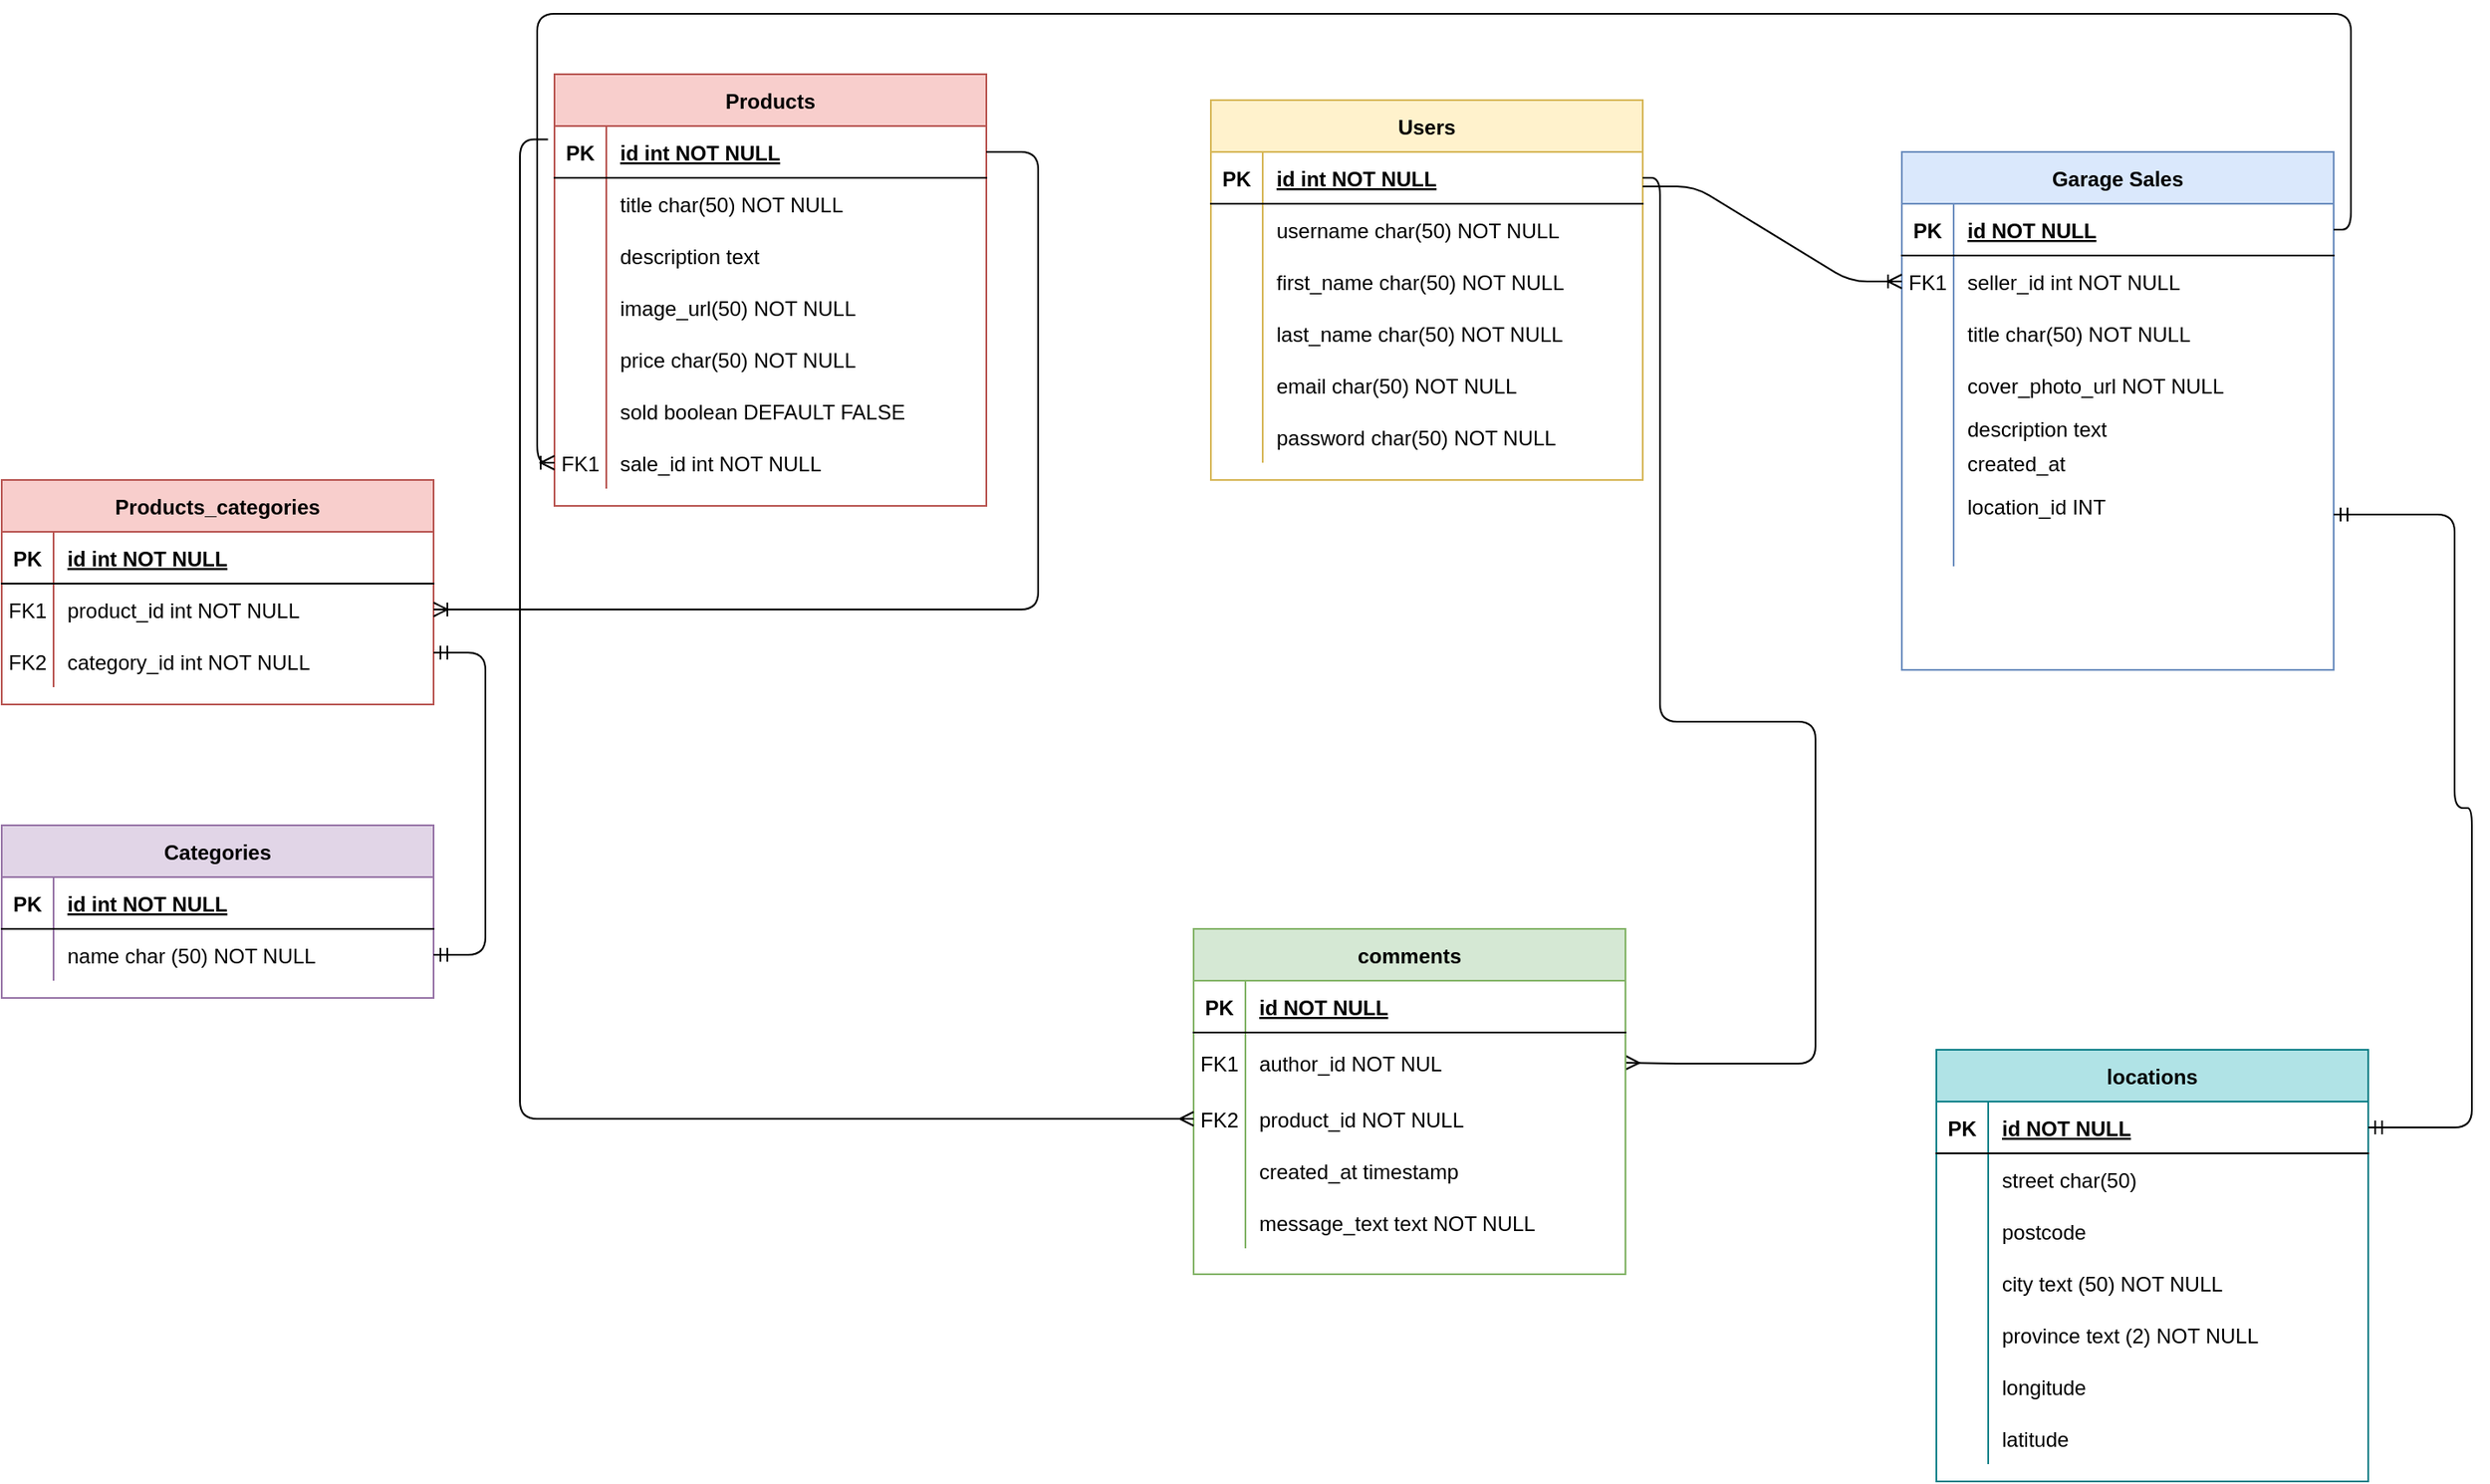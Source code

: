 <mxfile version="13.8.6" type="device"><diagram id="R2lEEEUBdFMjLlhIrx00" name="Page-1"><mxGraphModel dx="1775" dy="879" grid="1" gridSize="10" guides="1" tooltips="1" connect="1" arrows="1" fold="1" page="1" pageScale="1" pageWidth="850" pageHeight="1100" math="0" shadow="0" extFonts="Permanent Marker^https://fonts.googleapis.com/css?family=Permanent+Marker"><root><mxCell id="0"/><mxCell id="1" parent="0"/><mxCell id="AiElY2YSbfVj5_eLVUId-1" value="Garage Sales" style="shape=table;startSize=30;container=1;collapsible=1;childLayout=tableLayout;fixedRows=1;rowLines=0;fontStyle=1;align=center;resizeLast=1;fillColor=#dae8fc;strokeColor=#6c8ebf;" parent="1" vertex="1"><mxGeometry x="450" y="120" width="250" height="300" as="geometry"/></mxCell><mxCell id="AiElY2YSbfVj5_eLVUId-2" value="" style="shape=partialRectangle;collapsible=0;dropTarget=0;pointerEvents=0;fillColor=none;points=[[0,0.5],[1,0.5]];portConstraint=eastwest;top=0;left=0;right=0;bottom=1;" parent="AiElY2YSbfVj5_eLVUId-1" vertex="1"><mxGeometry y="30" width="250" height="30" as="geometry"/></mxCell><mxCell id="AiElY2YSbfVj5_eLVUId-3" value="PK" style="shape=partialRectangle;overflow=hidden;connectable=0;fillColor=none;top=0;left=0;bottom=0;right=0;fontStyle=1;" parent="AiElY2YSbfVj5_eLVUId-2" vertex="1"><mxGeometry width="30" height="30" as="geometry"/></mxCell><mxCell id="AiElY2YSbfVj5_eLVUId-4" value="id NOT NULL " style="shape=partialRectangle;overflow=hidden;connectable=0;fillColor=none;top=0;left=0;bottom=0;right=0;align=left;spacingLeft=6;fontStyle=5;" parent="AiElY2YSbfVj5_eLVUId-2" vertex="1"><mxGeometry x="30" width="220" height="30" as="geometry"/></mxCell><mxCell id="AiElY2YSbfVj5_eLVUId-5" value="" style="shape=partialRectangle;collapsible=0;dropTarget=0;pointerEvents=0;fillColor=none;points=[[0,0.5],[1,0.5]];portConstraint=eastwest;top=0;left=0;right=0;bottom=0;" parent="AiElY2YSbfVj5_eLVUId-1" vertex="1"><mxGeometry y="60" width="250" height="30" as="geometry"/></mxCell><mxCell id="AiElY2YSbfVj5_eLVUId-6" value="FK1" style="shape=partialRectangle;overflow=hidden;connectable=0;fillColor=none;top=0;left=0;bottom=0;right=0;" parent="AiElY2YSbfVj5_eLVUId-5" vertex="1"><mxGeometry width="30" height="30" as="geometry"/></mxCell><mxCell id="AiElY2YSbfVj5_eLVUId-7" value="seller_id int NOT NULL" style="shape=partialRectangle;overflow=hidden;connectable=0;fillColor=none;top=0;left=0;bottom=0;right=0;align=left;spacingLeft=6;" parent="AiElY2YSbfVj5_eLVUId-5" vertex="1"><mxGeometry x="30" width="220" height="30" as="geometry"/></mxCell><mxCell id="AiElY2YSbfVj5_eLVUId-8" value="" style="shape=partialRectangle;collapsible=0;dropTarget=0;pointerEvents=0;fillColor=none;points=[[0,0.5],[1,0.5]];portConstraint=eastwest;top=0;left=0;right=0;bottom=0;" parent="AiElY2YSbfVj5_eLVUId-1" vertex="1"><mxGeometry y="90" width="250" height="30" as="geometry"/></mxCell><mxCell id="AiElY2YSbfVj5_eLVUId-9" value="" style="shape=partialRectangle;overflow=hidden;connectable=0;fillColor=none;top=0;left=0;bottom=0;right=0;" parent="AiElY2YSbfVj5_eLVUId-8" vertex="1"><mxGeometry width="30" height="30" as="geometry"/></mxCell><mxCell id="AiElY2YSbfVj5_eLVUId-10" value="title char(50) NOT NULL" style="shape=partialRectangle;overflow=hidden;connectable=0;fillColor=none;top=0;left=0;bottom=0;right=0;align=left;spacingLeft=6;" parent="AiElY2YSbfVj5_eLVUId-8" vertex="1"><mxGeometry x="30" width="220" height="30" as="geometry"/></mxCell><mxCell id="AiElY2YSbfVj5_eLVUId-11" value="" style="shape=partialRectangle;collapsible=0;dropTarget=0;pointerEvents=0;fillColor=none;points=[[0,0.5],[1,0.5]];portConstraint=eastwest;top=0;left=0;right=0;bottom=0;" parent="AiElY2YSbfVj5_eLVUId-1" vertex="1"><mxGeometry y="120" width="250" height="30" as="geometry"/></mxCell><mxCell id="AiElY2YSbfVj5_eLVUId-12" value="" style="shape=partialRectangle;overflow=hidden;connectable=0;fillColor=none;top=0;left=0;bottom=0;right=0;" parent="AiElY2YSbfVj5_eLVUId-11" vertex="1"><mxGeometry width="30" height="30" as="geometry"/></mxCell><mxCell id="AiElY2YSbfVj5_eLVUId-13" value="cover_photo_url NOT NULL" style="shape=partialRectangle;overflow=hidden;connectable=0;fillColor=none;top=0;left=0;bottom=0;right=0;align=left;spacingLeft=6;" parent="AiElY2YSbfVj5_eLVUId-11" vertex="1"><mxGeometry x="30" width="220" height="30" as="geometry"/></mxCell><mxCell id="AiElY2YSbfVj5_eLVUId-14" value="" style="shape=partialRectangle;collapsible=0;dropTarget=0;pointerEvents=0;fillColor=none;points=[[0,0.5],[1,0.5]];portConstraint=eastwest;top=0;left=0;right=0;bottom=0;" parent="AiElY2YSbfVj5_eLVUId-1" vertex="1"><mxGeometry y="150" width="250" height="20" as="geometry"/></mxCell><mxCell id="AiElY2YSbfVj5_eLVUId-15" value="" style="shape=partialRectangle;overflow=hidden;connectable=0;fillColor=none;top=0;left=0;bottom=0;right=0;" parent="AiElY2YSbfVj5_eLVUId-14" vertex="1"><mxGeometry width="30" height="20" as="geometry"/></mxCell><mxCell id="AiElY2YSbfVj5_eLVUId-16" value="description text " style="shape=partialRectangle;overflow=hidden;connectable=0;fillColor=none;top=0;left=0;bottom=0;right=0;align=left;spacingLeft=6;" parent="AiElY2YSbfVj5_eLVUId-14" vertex="1"><mxGeometry x="30" width="220" height="20" as="geometry"/></mxCell><mxCell id="AiElY2YSbfVj5_eLVUId-17" value="" style="shape=partialRectangle;collapsible=0;dropTarget=0;pointerEvents=0;fillColor=none;points=[[0,0.5],[1,0.5]];portConstraint=eastwest;top=0;left=0;right=0;bottom=0;" parent="AiElY2YSbfVj5_eLVUId-1" vertex="1"><mxGeometry y="170" width="250" height="20" as="geometry"/></mxCell><mxCell id="AiElY2YSbfVj5_eLVUId-18" value="" style="shape=partialRectangle;overflow=hidden;connectable=0;fillColor=none;top=0;left=0;bottom=0;right=0;" parent="AiElY2YSbfVj5_eLVUId-17" vertex="1"><mxGeometry width="30" height="20" as="geometry"/></mxCell><mxCell id="AiElY2YSbfVj5_eLVUId-19" value="created_at " style="shape=partialRectangle;overflow=hidden;connectable=0;fillColor=none;top=0;left=0;bottom=0;right=0;align=left;spacingLeft=6;" parent="AiElY2YSbfVj5_eLVUId-17" vertex="1"><mxGeometry x="30" width="220" height="20" as="geometry"/></mxCell><mxCell id="AiElY2YSbfVj5_eLVUId-20" value="" style="shape=partialRectangle;collapsible=0;dropTarget=0;pointerEvents=0;fillColor=none;points=[[0,0.5],[1,0.5]];portConstraint=eastwest;top=0;left=0;right=0;bottom=0;" parent="AiElY2YSbfVj5_eLVUId-1" vertex="1"><mxGeometry y="190" width="250" height="30" as="geometry"/></mxCell><mxCell id="AiElY2YSbfVj5_eLVUId-21" value="" style="shape=partialRectangle;overflow=hidden;connectable=0;fillColor=none;top=0;left=0;bottom=0;right=0;" parent="AiElY2YSbfVj5_eLVUId-20" vertex="1"><mxGeometry width="30" height="30" as="geometry"/></mxCell><mxCell id="AiElY2YSbfVj5_eLVUId-22" value="location_id INT" style="shape=partialRectangle;overflow=hidden;connectable=0;fillColor=none;top=0;left=0;bottom=0;right=0;align=left;spacingLeft=6;" parent="AiElY2YSbfVj5_eLVUId-20" vertex="1"><mxGeometry x="30" width="220" height="30" as="geometry"/></mxCell><mxCell id="AiElY2YSbfVj5_eLVUId-23" value="" style="shape=partialRectangle;collapsible=0;dropTarget=0;pointerEvents=0;fillColor=none;points=[[0,0.5],[1,0.5]];portConstraint=eastwest;top=0;left=0;right=0;bottom=0;" parent="AiElY2YSbfVj5_eLVUId-1" vertex="1"><mxGeometry y="220" width="250" height="20" as="geometry"/></mxCell><mxCell id="AiElY2YSbfVj5_eLVUId-24" value="" style="shape=partialRectangle;overflow=hidden;connectable=0;fillColor=none;top=0;left=0;bottom=0;right=0;" parent="AiElY2YSbfVj5_eLVUId-23" vertex="1"><mxGeometry width="30" height="20" as="geometry"/></mxCell><mxCell id="AiElY2YSbfVj5_eLVUId-25" value="" style="shape=partialRectangle;overflow=hidden;connectable=0;fillColor=none;top=0;left=0;bottom=0;right=0;align=left;spacingLeft=6;" parent="AiElY2YSbfVj5_eLVUId-23" vertex="1"><mxGeometry x="30" width="220" height="20" as="geometry"/></mxCell><mxCell id="AiElY2YSbfVj5_eLVUId-36" value="locations" style="shape=table;startSize=30;container=1;collapsible=1;childLayout=tableLayout;fixedRows=1;rowLines=0;fontStyle=1;align=center;resizeLast=1;fillColor=#b0e3e6;strokeColor=#0e8088;" parent="1" vertex="1"><mxGeometry x="470" y="640" width="250" height="250" as="geometry"/></mxCell><mxCell id="AiElY2YSbfVj5_eLVUId-37" value="" style="shape=partialRectangle;collapsible=0;dropTarget=0;pointerEvents=0;fillColor=none;points=[[0,0.5],[1,0.5]];portConstraint=eastwest;top=0;left=0;right=0;bottom=1;" parent="AiElY2YSbfVj5_eLVUId-36" vertex="1"><mxGeometry y="30" width="250" height="30" as="geometry"/></mxCell><mxCell id="AiElY2YSbfVj5_eLVUId-38" value="PK" style="shape=partialRectangle;overflow=hidden;connectable=0;fillColor=none;top=0;left=0;bottom=0;right=0;fontStyle=1;" parent="AiElY2YSbfVj5_eLVUId-37" vertex="1"><mxGeometry width="30" height="30" as="geometry"/></mxCell><mxCell id="AiElY2YSbfVj5_eLVUId-39" value="id NOT NULL " style="shape=partialRectangle;overflow=hidden;connectable=0;fillColor=none;top=0;left=0;bottom=0;right=0;align=left;spacingLeft=6;fontStyle=5;" parent="AiElY2YSbfVj5_eLVUId-37" vertex="1"><mxGeometry x="30" width="220" height="30" as="geometry"/></mxCell><mxCell id="AiElY2YSbfVj5_eLVUId-43" value="" style="shape=partialRectangle;collapsible=0;dropTarget=0;pointerEvents=0;fillColor=none;points=[[0,0.5],[1,0.5]];portConstraint=eastwest;top=0;left=0;right=0;bottom=0;" parent="AiElY2YSbfVj5_eLVUId-36" vertex="1"><mxGeometry y="60" width="250" height="30" as="geometry"/></mxCell><mxCell id="AiElY2YSbfVj5_eLVUId-44" value="" style="shape=partialRectangle;overflow=hidden;connectable=0;fillColor=none;top=0;left=0;bottom=0;right=0;" parent="AiElY2YSbfVj5_eLVUId-43" vertex="1"><mxGeometry width="30" height="30" as="geometry"/></mxCell><mxCell id="AiElY2YSbfVj5_eLVUId-45" value="street char(50) " style="shape=partialRectangle;overflow=hidden;connectable=0;fillColor=none;top=0;left=0;bottom=0;right=0;align=left;spacingLeft=6;" parent="AiElY2YSbfVj5_eLVUId-43" vertex="1"><mxGeometry x="30" width="220" height="30" as="geometry"/></mxCell><mxCell id="AiElY2YSbfVj5_eLVUId-46" value="" style="shape=partialRectangle;collapsible=0;dropTarget=0;pointerEvents=0;fillColor=none;points=[[0,0.5],[1,0.5]];portConstraint=eastwest;top=0;left=0;right=0;bottom=0;" parent="AiElY2YSbfVj5_eLVUId-36" vertex="1"><mxGeometry y="90" width="250" height="30" as="geometry"/></mxCell><mxCell id="AiElY2YSbfVj5_eLVUId-47" value="" style="shape=partialRectangle;overflow=hidden;connectable=0;fillColor=none;top=0;left=0;bottom=0;right=0;" parent="AiElY2YSbfVj5_eLVUId-46" vertex="1"><mxGeometry width="30" height="30" as="geometry"/></mxCell><mxCell id="AiElY2YSbfVj5_eLVUId-48" value="postcode " style="shape=partialRectangle;overflow=hidden;connectable=0;fillColor=none;top=0;left=0;bottom=0;right=0;align=left;spacingLeft=6;" parent="AiElY2YSbfVj5_eLVUId-46" vertex="1"><mxGeometry x="30" width="220" height="30" as="geometry"/></mxCell><mxCell id="AiElY2YSbfVj5_eLVUId-49" value="" style="shape=partialRectangle;collapsible=0;dropTarget=0;pointerEvents=0;fillColor=none;points=[[0,0.5],[1,0.5]];portConstraint=eastwest;top=0;left=0;right=0;bottom=0;" parent="AiElY2YSbfVj5_eLVUId-36" vertex="1"><mxGeometry y="120" width="250" height="30" as="geometry"/></mxCell><mxCell id="AiElY2YSbfVj5_eLVUId-50" value="" style="shape=partialRectangle;overflow=hidden;connectable=0;fillColor=none;top=0;left=0;bottom=0;right=0;" parent="AiElY2YSbfVj5_eLVUId-49" vertex="1"><mxGeometry width="30" height="30" as="geometry"/></mxCell><mxCell id="AiElY2YSbfVj5_eLVUId-51" value="city text (50) NOT NULL" style="shape=partialRectangle;overflow=hidden;connectable=0;fillColor=none;top=0;left=0;bottom=0;right=0;align=left;spacingLeft=6;" parent="AiElY2YSbfVj5_eLVUId-49" vertex="1"><mxGeometry x="30" width="220" height="30" as="geometry"/></mxCell><mxCell id="AiElY2YSbfVj5_eLVUId-52" value="" style="shape=partialRectangle;collapsible=0;dropTarget=0;pointerEvents=0;fillColor=none;points=[[0,0.5],[1,0.5]];portConstraint=eastwest;top=0;left=0;right=0;bottom=0;" parent="AiElY2YSbfVj5_eLVUId-36" vertex="1"><mxGeometry y="150" width="250" height="30" as="geometry"/></mxCell><mxCell id="AiElY2YSbfVj5_eLVUId-53" value="" style="shape=partialRectangle;overflow=hidden;connectable=0;fillColor=none;top=0;left=0;bottom=0;right=0;" parent="AiElY2YSbfVj5_eLVUId-52" vertex="1"><mxGeometry width="30" height="30" as="geometry"/></mxCell><mxCell id="AiElY2YSbfVj5_eLVUId-54" value="province text (2) NOT NULL" style="shape=partialRectangle;overflow=hidden;connectable=0;fillColor=none;top=0;left=0;bottom=0;right=0;align=left;spacingLeft=6;" parent="AiElY2YSbfVj5_eLVUId-52" vertex="1"><mxGeometry x="30" width="220" height="30" as="geometry"/></mxCell><mxCell id="AiElY2YSbfVj5_eLVUId-55" value="" style="shape=partialRectangle;collapsible=0;dropTarget=0;pointerEvents=0;fillColor=none;points=[[0,0.5],[1,0.5]];portConstraint=eastwest;top=0;left=0;right=0;bottom=0;" parent="AiElY2YSbfVj5_eLVUId-36" vertex="1"><mxGeometry y="180" width="250" height="30" as="geometry"/></mxCell><mxCell id="AiElY2YSbfVj5_eLVUId-56" value="" style="shape=partialRectangle;overflow=hidden;connectable=0;fillColor=none;top=0;left=0;bottom=0;right=0;" parent="AiElY2YSbfVj5_eLVUId-55" vertex="1"><mxGeometry width="30" height="30" as="geometry"/></mxCell><mxCell id="AiElY2YSbfVj5_eLVUId-57" value="longitude" style="shape=partialRectangle;overflow=hidden;connectable=0;fillColor=none;top=0;left=0;bottom=0;right=0;align=left;spacingLeft=6;" parent="AiElY2YSbfVj5_eLVUId-55" vertex="1"><mxGeometry x="30" width="220" height="30" as="geometry"/></mxCell><mxCell id="AiElY2YSbfVj5_eLVUId-58" value="" style="shape=partialRectangle;collapsible=0;dropTarget=0;pointerEvents=0;fillColor=none;points=[[0,0.5],[1,0.5]];portConstraint=eastwest;top=0;left=0;right=0;bottom=0;" parent="AiElY2YSbfVj5_eLVUId-36" vertex="1"><mxGeometry y="210" width="250" height="30" as="geometry"/></mxCell><mxCell id="AiElY2YSbfVj5_eLVUId-59" value="" style="shape=partialRectangle;overflow=hidden;connectable=0;fillColor=none;top=0;left=0;bottom=0;right=0;" parent="AiElY2YSbfVj5_eLVUId-58" vertex="1"><mxGeometry width="30" height="30" as="geometry"/></mxCell><mxCell id="AiElY2YSbfVj5_eLVUId-60" value="latitude" style="shape=partialRectangle;overflow=hidden;connectable=0;fillColor=none;top=0;left=0;bottom=0;right=0;align=left;spacingLeft=6;" parent="AiElY2YSbfVj5_eLVUId-58" vertex="1"><mxGeometry x="30" width="220" height="30" as="geometry"/></mxCell><mxCell id="AiElY2YSbfVj5_eLVUId-61" value="Products" style="shape=table;startSize=30;container=1;collapsible=1;childLayout=tableLayout;fixedRows=1;rowLines=0;fontStyle=1;align=center;resizeLast=1;fillColor=#f8cecc;strokeColor=#b85450;" parent="1" vertex="1"><mxGeometry x="-330" y="75" width="250" height="250" as="geometry"/></mxCell><mxCell id="AiElY2YSbfVj5_eLVUId-62" value="" style="shape=partialRectangle;collapsible=0;dropTarget=0;pointerEvents=0;fillColor=none;points=[[0,0.5],[1,0.5]];portConstraint=eastwest;top=0;left=0;right=0;bottom=1;" parent="AiElY2YSbfVj5_eLVUId-61" vertex="1"><mxGeometry y="30" width="250" height="30" as="geometry"/></mxCell><mxCell id="AiElY2YSbfVj5_eLVUId-63" value="PK" style="shape=partialRectangle;overflow=hidden;connectable=0;fillColor=none;top=0;left=0;bottom=0;right=0;fontStyle=1;" parent="AiElY2YSbfVj5_eLVUId-62" vertex="1"><mxGeometry width="30" height="30" as="geometry"/></mxCell><mxCell id="AiElY2YSbfVj5_eLVUId-64" value="id int NOT NULL " style="shape=partialRectangle;overflow=hidden;connectable=0;fillColor=none;top=0;left=0;bottom=0;right=0;align=left;spacingLeft=6;fontStyle=5;" parent="AiElY2YSbfVj5_eLVUId-62" vertex="1"><mxGeometry x="30" width="220" height="30" as="geometry"/></mxCell><mxCell id="AiElY2YSbfVj5_eLVUId-65" value="" style="shape=partialRectangle;collapsible=0;dropTarget=0;pointerEvents=0;fillColor=none;points=[[0,0.5],[1,0.5]];portConstraint=eastwest;top=0;left=0;right=0;bottom=0;" parent="AiElY2YSbfVj5_eLVUId-61" vertex="1"><mxGeometry y="60" width="250" height="30" as="geometry"/></mxCell><mxCell id="AiElY2YSbfVj5_eLVUId-66" value="" style="shape=partialRectangle;overflow=hidden;connectable=0;fillColor=none;top=0;left=0;bottom=0;right=0;" parent="AiElY2YSbfVj5_eLVUId-65" vertex="1"><mxGeometry width="30" height="30" as="geometry"/></mxCell><mxCell id="AiElY2YSbfVj5_eLVUId-67" value="title char(50) NOT NULL" style="shape=partialRectangle;overflow=hidden;connectable=0;fillColor=none;top=0;left=0;bottom=0;right=0;align=left;spacingLeft=6;" parent="AiElY2YSbfVj5_eLVUId-65" vertex="1"><mxGeometry x="30" width="220" height="30" as="geometry"/></mxCell><mxCell id="AiElY2YSbfVj5_eLVUId-68" value="" style="shape=partialRectangle;collapsible=0;dropTarget=0;pointerEvents=0;fillColor=none;points=[[0,0.5],[1,0.5]];portConstraint=eastwest;top=0;left=0;right=0;bottom=0;" parent="AiElY2YSbfVj5_eLVUId-61" vertex="1"><mxGeometry y="90" width="250" height="30" as="geometry"/></mxCell><mxCell id="AiElY2YSbfVj5_eLVUId-69" value="" style="shape=partialRectangle;overflow=hidden;connectable=0;fillColor=none;top=0;left=0;bottom=0;right=0;" parent="AiElY2YSbfVj5_eLVUId-68" vertex="1"><mxGeometry width="30" height="30" as="geometry"/></mxCell><mxCell id="AiElY2YSbfVj5_eLVUId-70" value="description text " style="shape=partialRectangle;overflow=hidden;connectable=0;fillColor=none;top=0;left=0;bottom=0;right=0;align=left;spacingLeft=6;" parent="AiElY2YSbfVj5_eLVUId-68" vertex="1"><mxGeometry x="30" width="220" height="30" as="geometry"/></mxCell><mxCell id="AiElY2YSbfVj5_eLVUId-71" value="" style="shape=partialRectangle;collapsible=0;dropTarget=0;pointerEvents=0;fillColor=none;points=[[0,0.5],[1,0.5]];portConstraint=eastwest;top=0;left=0;right=0;bottom=0;" parent="AiElY2YSbfVj5_eLVUId-61" vertex="1"><mxGeometry y="120" width="250" height="30" as="geometry"/></mxCell><mxCell id="AiElY2YSbfVj5_eLVUId-72" value="" style="shape=partialRectangle;overflow=hidden;connectable=0;fillColor=none;top=0;left=0;bottom=0;right=0;" parent="AiElY2YSbfVj5_eLVUId-71" vertex="1"><mxGeometry width="30" height="30" as="geometry"/></mxCell><mxCell id="AiElY2YSbfVj5_eLVUId-73" value="image_url(50) NOT NULL" style="shape=partialRectangle;overflow=hidden;connectable=0;fillColor=none;top=0;left=0;bottom=0;right=0;align=left;spacingLeft=6;" parent="AiElY2YSbfVj5_eLVUId-71" vertex="1"><mxGeometry x="30" width="220" height="30" as="geometry"/></mxCell><mxCell id="AiElY2YSbfVj5_eLVUId-74" value="" style="shape=partialRectangle;collapsible=0;dropTarget=0;pointerEvents=0;fillColor=none;points=[[0,0.5],[1,0.5]];portConstraint=eastwest;top=0;left=0;right=0;bottom=0;" parent="AiElY2YSbfVj5_eLVUId-61" vertex="1"><mxGeometry y="150" width="250" height="30" as="geometry"/></mxCell><mxCell id="AiElY2YSbfVj5_eLVUId-75" value="" style="shape=partialRectangle;overflow=hidden;connectable=0;fillColor=none;top=0;left=0;bottom=0;right=0;" parent="AiElY2YSbfVj5_eLVUId-74" vertex="1"><mxGeometry width="30" height="30" as="geometry"/></mxCell><mxCell id="AiElY2YSbfVj5_eLVUId-76" value="price char(50) NOT NULL" style="shape=partialRectangle;overflow=hidden;connectable=0;fillColor=none;top=0;left=0;bottom=0;right=0;align=left;spacingLeft=6;" parent="AiElY2YSbfVj5_eLVUId-74" vertex="1"><mxGeometry x="30" width="220" height="30" as="geometry"/></mxCell><mxCell id="AiElY2YSbfVj5_eLVUId-77" value="" style="shape=partialRectangle;collapsible=0;dropTarget=0;pointerEvents=0;fillColor=none;points=[[0,0.5],[1,0.5]];portConstraint=eastwest;top=0;left=0;right=0;bottom=0;" parent="AiElY2YSbfVj5_eLVUId-61" vertex="1"><mxGeometry y="180" width="250" height="30" as="geometry"/></mxCell><mxCell id="AiElY2YSbfVj5_eLVUId-78" value="" style="shape=partialRectangle;overflow=hidden;connectable=0;fillColor=none;top=0;left=0;bottom=0;right=0;" parent="AiElY2YSbfVj5_eLVUId-77" vertex="1"><mxGeometry width="30" height="30" as="geometry"/></mxCell><mxCell id="AiElY2YSbfVj5_eLVUId-79" value="sold boolean DEFAULT FALSE" style="shape=partialRectangle;overflow=hidden;connectable=0;fillColor=none;top=0;left=0;bottom=0;right=0;align=left;spacingLeft=6;" parent="AiElY2YSbfVj5_eLVUId-77" vertex="1"><mxGeometry x="30" width="220" height="30" as="geometry"/></mxCell><mxCell id="AiElY2YSbfVj5_eLVUId-80" value="" style="shape=partialRectangle;collapsible=0;dropTarget=0;pointerEvents=0;fillColor=none;points=[[0,0.5],[1,0.5]];portConstraint=eastwest;top=0;left=0;right=0;bottom=0;" parent="AiElY2YSbfVj5_eLVUId-61" vertex="1"><mxGeometry y="210" width="250" height="30" as="geometry"/></mxCell><mxCell id="AiElY2YSbfVj5_eLVUId-81" value="FK1" style="shape=partialRectangle;overflow=hidden;connectable=0;fillColor=none;top=0;left=0;bottom=0;right=0;" parent="AiElY2YSbfVj5_eLVUId-80" vertex="1"><mxGeometry width="30" height="30" as="geometry"/></mxCell><mxCell id="AiElY2YSbfVj5_eLVUId-82" value="sale_id int NOT NULL" style="shape=partialRectangle;overflow=hidden;connectable=0;fillColor=none;top=0;left=0;bottom=0;right=0;align=left;spacingLeft=6;" parent="AiElY2YSbfVj5_eLVUId-80" vertex="1"><mxGeometry x="30" width="220" height="30" as="geometry"/></mxCell><mxCell id="AiElY2YSbfVj5_eLVUId-83" value="Users" style="shape=table;startSize=30;container=1;collapsible=1;childLayout=tableLayout;fixedRows=1;rowLines=0;fontStyle=1;align=center;resizeLast=1;fillColor=#fff2cc;strokeColor=#d6b656;" parent="1" vertex="1"><mxGeometry x="50" y="90" width="250" height="220" as="geometry"/></mxCell><mxCell id="AiElY2YSbfVj5_eLVUId-84" value="" style="shape=partialRectangle;collapsible=0;dropTarget=0;pointerEvents=0;fillColor=none;points=[[0,0.5],[1,0.5]];portConstraint=eastwest;top=0;left=0;right=0;bottom=1;" parent="AiElY2YSbfVj5_eLVUId-83" vertex="1"><mxGeometry y="30" width="250" height="30" as="geometry"/></mxCell><mxCell id="AiElY2YSbfVj5_eLVUId-85" value="PK" style="shape=partialRectangle;overflow=hidden;connectable=0;fillColor=none;top=0;left=0;bottom=0;right=0;fontStyle=1;" parent="AiElY2YSbfVj5_eLVUId-84" vertex="1"><mxGeometry width="30" height="30" as="geometry"/></mxCell><mxCell id="AiElY2YSbfVj5_eLVUId-86" value="id int NOT NULL " style="shape=partialRectangle;overflow=hidden;connectable=0;fillColor=none;top=0;left=0;bottom=0;right=0;align=left;spacingLeft=6;fontStyle=5;" parent="AiElY2YSbfVj5_eLVUId-84" vertex="1"><mxGeometry x="30" width="220" height="30" as="geometry"/></mxCell><mxCell id="AiElY2YSbfVj5_eLVUId-87" value="" style="shape=partialRectangle;collapsible=0;dropTarget=0;pointerEvents=0;fillColor=none;points=[[0,0.5],[1,0.5]];portConstraint=eastwest;top=0;left=0;right=0;bottom=0;" parent="AiElY2YSbfVj5_eLVUId-83" vertex="1"><mxGeometry y="60" width="250" height="30" as="geometry"/></mxCell><mxCell id="AiElY2YSbfVj5_eLVUId-88" value="" style="shape=partialRectangle;overflow=hidden;connectable=0;fillColor=none;top=0;left=0;bottom=0;right=0;" parent="AiElY2YSbfVj5_eLVUId-87" vertex="1"><mxGeometry width="30" height="30" as="geometry"/></mxCell><mxCell id="AiElY2YSbfVj5_eLVUId-89" value="username char(50) NOT NULL" style="shape=partialRectangle;overflow=hidden;connectable=0;fillColor=none;top=0;left=0;bottom=0;right=0;align=left;spacingLeft=6;" parent="AiElY2YSbfVj5_eLVUId-87" vertex="1"><mxGeometry x="30" width="220" height="30" as="geometry"/></mxCell><mxCell id="AiElY2YSbfVj5_eLVUId-90" value="" style="shape=partialRectangle;collapsible=0;dropTarget=0;pointerEvents=0;fillColor=none;points=[[0,0.5],[1,0.5]];portConstraint=eastwest;top=0;left=0;right=0;bottom=0;" parent="AiElY2YSbfVj5_eLVUId-83" vertex="1"><mxGeometry y="90" width="250" height="30" as="geometry"/></mxCell><mxCell id="AiElY2YSbfVj5_eLVUId-91" value="" style="shape=partialRectangle;overflow=hidden;connectable=0;fillColor=none;top=0;left=0;bottom=0;right=0;" parent="AiElY2YSbfVj5_eLVUId-90" vertex="1"><mxGeometry width="30" height="30" as="geometry"/></mxCell><mxCell id="AiElY2YSbfVj5_eLVUId-92" value="first_name char(50) NOT NULL" style="shape=partialRectangle;overflow=hidden;connectable=0;fillColor=none;top=0;left=0;bottom=0;right=0;align=left;spacingLeft=6;" parent="AiElY2YSbfVj5_eLVUId-90" vertex="1"><mxGeometry x="30" width="220" height="30" as="geometry"/></mxCell><mxCell id="AiElY2YSbfVj5_eLVUId-93" value="" style="shape=partialRectangle;collapsible=0;dropTarget=0;pointerEvents=0;fillColor=none;points=[[0,0.5],[1,0.5]];portConstraint=eastwest;top=0;left=0;right=0;bottom=0;" parent="AiElY2YSbfVj5_eLVUId-83" vertex="1"><mxGeometry y="120" width="250" height="30" as="geometry"/></mxCell><mxCell id="AiElY2YSbfVj5_eLVUId-94" value="" style="shape=partialRectangle;overflow=hidden;connectable=0;fillColor=none;top=0;left=0;bottom=0;right=0;" parent="AiElY2YSbfVj5_eLVUId-93" vertex="1"><mxGeometry width="30" height="30" as="geometry"/></mxCell><mxCell id="AiElY2YSbfVj5_eLVUId-95" value="last_name char(50) NOT NULL" style="shape=partialRectangle;overflow=hidden;connectable=0;fillColor=none;top=0;left=0;bottom=0;right=0;align=left;spacingLeft=6;" parent="AiElY2YSbfVj5_eLVUId-93" vertex="1"><mxGeometry x="30" width="220" height="30" as="geometry"/></mxCell><mxCell id="AiElY2YSbfVj5_eLVUId-96" value="" style="shape=partialRectangle;collapsible=0;dropTarget=0;pointerEvents=0;fillColor=none;points=[[0,0.5],[1,0.5]];portConstraint=eastwest;top=0;left=0;right=0;bottom=0;" parent="AiElY2YSbfVj5_eLVUId-83" vertex="1"><mxGeometry y="150" width="250" height="30" as="geometry"/></mxCell><mxCell id="AiElY2YSbfVj5_eLVUId-97" value="" style="shape=partialRectangle;overflow=hidden;connectable=0;fillColor=none;top=0;left=0;bottom=0;right=0;" parent="AiElY2YSbfVj5_eLVUId-96" vertex="1"><mxGeometry width="30" height="30" as="geometry"/></mxCell><mxCell id="AiElY2YSbfVj5_eLVUId-98" value="email char(50) NOT NULL" style="shape=partialRectangle;overflow=hidden;connectable=0;fillColor=none;top=0;left=0;bottom=0;right=0;align=left;spacingLeft=6;" parent="AiElY2YSbfVj5_eLVUId-96" vertex="1"><mxGeometry x="30" width="220" height="30" as="geometry"/></mxCell><mxCell id="AiElY2YSbfVj5_eLVUId-99" value="" style="shape=partialRectangle;collapsible=0;dropTarget=0;pointerEvents=0;fillColor=none;points=[[0,0.5],[1,0.5]];portConstraint=eastwest;top=0;left=0;right=0;bottom=0;" parent="AiElY2YSbfVj5_eLVUId-83" vertex="1"><mxGeometry y="180" width="250" height="30" as="geometry"/></mxCell><mxCell id="AiElY2YSbfVj5_eLVUId-100" value="" style="shape=partialRectangle;overflow=hidden;connectable=0;fillColor=none;top=0;left=0;bottom=0;right=0;" parent="AiElY2YSbfVj5_eLVUId-99" vertex="1"><mxGeometry width="30" height="30" as="geometry"/></mxCell><mxCell id="AiElY2YSbfVj5_eLVUId-101" value="password char(50) NOT NULL" style="shape=partialRectangle;overflow=hidden;connectable=0;fillColor=none;top=0;left=0;bottom=0;right=0;align=left;spacingLeft=6;" parent="AiElY2YSbfVj5_eLVUId-99" vertex="1"><mxGeometry x="30" width="220" height="30" as="geometry"/></mxCell><mxCell id="AiElY2YSbfVj5_eLVUId-102" value="" style="edgeStyle=entityRelationEdgeStyle;fontSize=12;html=1;endArrow=ERoneToMany;entryX=0;entryY=0.5;entryDx=0;entryDy=0;" parent="1" target="AiElY2YSbfVj5_eLVUId-5" edge="1"><mxGeometry width="100" height="100" relative="1" as="geometry"><mxPoint x="300" y="140" as="sourcePoint"/><mxPoint x="400" y="40" as="targetPoint"/></mxGeometry></mxCell><mxCell id="AiElY2YSbfVj5_eLVUId-104" value="" style="edgeStyle=orthogonalEdgeStyle;fontSize=12;html=1;endArrow=ERmandOne;startArrow=ERmandOne;" parent="1" source="AiElY2YSbfVj5_eLVUId-20" target="AiElY2YSbfVj5_eLVUId-37" edge="1"><mxGeometry width="100" height="100" relative="1" as="geometry"><mxPoint x="720" y="330" as="sourcePoint"/><mxPoint x="810" y="460" as="targetPoint"/><Array as="points"><mxPoint x="770" y="330"/><mxPoint x="770" y="500"/><mxPoint x="780" y="500"/><mxPoint x="780" y="685"/></Array></mxGeometry></mxCell><mxCell id="AiElY2YSbfVj5_eLVUId-105" value="" style="edgeStyle=orthogonalEdgeStyle;fontSize=12;html=1;endArrow=ERmany;entryX=1;entryY=0.5;entryDx=0;entryDy=0;exitX=1;exitY=0.5;exitDx=0;exitDy=0;" parent="1" source="AiElY2YSbfVj5_eLVUId-84" target="Wv9dgqOrLreFWXxY310M-11" edge="1"><mxGeometry width="100" height="100" relative="1" as="geometry"><mxPoint x="140" y="230" as="sourcePoint"/><mxPoint x="70" y="625" as="targetPoint"/><Array as="points"><mxPoint x="310" y="135"/><mxPoint x="310" y="450"/><mxPoint x="400" y="450"/><mxPoint x="400" y="648"/><mxPoint x="320" y="648"/></Array></mxGeometry></mxCell><mxCell id="AiElY2YSbfVj5_eLVUId-106" value="Products_categories" style="shape=table;startSize=30;container=1;collapsible=1;childLayout=tableLayout;fixedRows=1;rowLines=0;fontStyle=1;align=center;resizeLast=1;fillColor=#f8cecc;strokeColor=#b85450;" parent="1" vertex="1"><mxGeometry x="-650" y="310" width="250" height="130" as="geometry"/></mxCell><mxCell id="AiElY2YSbfVj5_eLVUId-107" value="" style="shape=partialRectangle;collapsible=0;dropTarget=0;pointerEvents=0;fillColor=none;points=[[0,0.5],[1,0.5]];portConstraint=eastwest;top=0;left=0;right=0;bottom=1;" parent="AiElY2YSbfVj5_eLVUId-106" vertex="1"><mxGeometry y="30" width="250" height="30" as="geometry"/></mxCell><mxCell id="AiElY2YSbfVj5_eLVUId-108" value="PK" style="shape=partialRectangle;overflow=hidden;connectable=0;fillColor=none;top=0;left=0;bottom=0;right=0;fontStyle=1;" parent="AiElY2YSbfVj5_eLVUId-107" vertex="1"><mxGeometry width="30" height="30" as="geometry"/></mxCell><mxCell id="AiElY2YSbfVj5_eLVUId-109" value="id int NOT NULL " style="shape=partialRectangle;overflow=hidden;connectable=0;fillColor=none;top=0;left=0;bottom=0;right=0;align=left;spacingLeft=6;fontStyle=5;" parent="AiElY2YSbfVj5_eLVUId-107" vertex="1"><mxGeometry x="30" width="220" height="30" as="geometry"/></mxCell><mxCell id="AiElY2YSbfVj5_eLVUId-110" value="" style="shape=partialRectangle;collapsible=0;dropTarget=0;pointerEvents=0;fillColor=none;points=[[0,0.5],[1,0.5]];portConstraint=eastwest;top=0;left=0;right=0;bottom=0;" parent="AiElY2YSbfVj5_eLVUId-106" vertex="1"><mxGeometry y="60" width="250" height="30" as="geometry"/></mxCell><mxCell id="AiElY2YSbfVj5_eLVUId-111" value="FK1" style="shape=partialRectangle;overflow=hidden;connectable=0;fillColor=none;top=0;left=0;bottom=0;right=0;" parent="AiElY2YSbfVj5_eLVUId-110" vertex="1"><mxGeometry width="30" height="30" as="geometry"/></mxCell><mxCell id="AiElY2YSbfVj5_eLVUId-112" value="product_id int NOT NULL" style="shape=partialRectangle;overflow=hidden;connectable=0;fillColor=none;top=0;left=0;bottom=0;right=0;align=left;spacingLeft=6;" parent="AiElY2YSbfVj5_eLVUId-110" vertex="1"><mxGeometry x="30" width="220" height="30" as="geometry"/></mxCell><mxCell id="AiElY2YSbfVj5_eLVUId-113" value="" style="shape=partialRectangle;collapsible=0;dropTarget=0;pointerEvents=0;fillColor=none;points=[[0,0.5],[1,0.5]];portConstraint=eastwest;top=0;left=0;right=0;bottom=0;" parent="AiElY2YSbfVj5_eLVUId-106" vertex="1"><mxGeometry y="90" width="250" height="30" as="geometry"/></mxCell><mxCell id="AiElY2YSbfVj5_eLVUId-114" value="FK2" style="shape=partialRectangle;overflow=hidden;connectable=0;fillColor=none;top=0;left=0;bottom=0;right=0;" parent="AiElY2YSbfVj5_eLVUId-113" vertex="1"><mxGeometry width="30" height="30" as="geometry"/></mxCell><mxCell id="AiElY2YSbfVj5_eLVUId-115" value="category_id int NOT NULL" style="shape=partialRectangle;overflow=hidden;connectable=0;fillColor=none;top=0;left=0;bottom=0;right=0;align=left;spacingLeft=6;" parent="AiElY2YSbfVj5_eLVUId-113" vertex="1"><mxGeometry x="30" width="220" height="30" as="geometry"/></mxCell><mxCell id="AiElY2YSbfVj5_eLVUId-116" value="" style="edgeStyle=entityRelationEdgeStyle;fontSize=12;html=1;endArrow=ERoneToMany;" parent="1" target="AiElY2YSbfVj5_eLVUId-110" edge="1"><mxGeometry width="100" height="100" relative="1" as="geometry"><mxPoint x="-80" y="120" as="sourcePoint"/><mxPoint x="20" y="20" as="targetPoint"/></mxGeometry></mxCell><mxCell id="AiElY2YSbfVj5_eLVUId-117" value="Categories" style="shape=table;startSize=30;container=1;collapsible=1;childLayout=tableLayout;fixedRows=1;rowLines=0;fontStyle=1;align=center;resizeLast=1;fillColor=#e1d5e7;strokeColor=#9673a6;" parent="1" vertex="1"><mxGeometry x="-650" y="510" width="250" height="100" as="geometry"/></mxCell><mxCell id="AiElY2YSbfVj5_eLVUId-118" value="" style="shape=partialRectangle;collapsible=0;dropTarget=0;pointerEvents=0;fillColor=none;points=[[0,0.5],[1,0.5]];portConstraint=eastwest;top=0;left=0;right=0;bottom=1;" parent="AiElY2YSbfVj5_eLVUId-117" vertex="1"><mxGeometry y="30" width="250" height="30" as="geometry"/></mxCell><mxCell id="AiElY2YSbfVj5_eLVUId-119" value="PK" style="shape=partialRectangle;overflow=hidden;connectable=0;fillColor=none;top=0;left=0;bottom=0;right=0;fontStyle=1;" parent="AiElY2YSbfVj5_eLVUId-118" vertex="1"><mxGeometry width="30" height="30" as="geometry"/></mxCell><mxCell id="AiElY2YSbfVj5_eLVUId-120" value="id int NOT NULL " style="shape=partialRectangle;overflow=hidden;connectable=0;fillColor=none;top=0;left=0;bottom=0;right=0;align=left;spacingLeft=6;fontStyle=5;" parent="AiElY2YSbfVj5_eLVUId-118" vertex="1"><mxGeometry x="30" width="220" height="30" as="geometry"/></mxCell><mxCell id="AiElY2YSbfVj5_eLVUId-121" value="" style="shape=partialRectangle;collapsible=0;dropTarget=0;pointerEvents=0;fillColor=none;points=[[0,0.5],[1,0.5]];portConstraint=eastwest;top=0;left=0;right=0;bottom=0;" parent="AiElY2YSbfVj5_eLVUId-117" vertex="1"><mxGeometry y="60" width="250" height="30" as="geometry"/></mxCell><mxCell id="AiElY2YSbfVj5_eLVUId-122" value="" style="shape=partialRectangle;overflow=hidden;connectable=0;fillColor=none;top=0;left=0;bottom=0;right=0;" parent="AiElY2YSbfVj5_eLVUId-121" vertex="1"><mxGeometry width="30" height="30" as="geometry"/></mxCell><mxCell id="AiElY2YSbfVj5_eLVUId-123" value="name char (50) NOT NULL" style="shape=partialRectangle;overflow=hidden;connectable=0;fillColor=none;top=0;left=0;bottom=0;right=0;align=left;spacingLeft=6;" parent="AiElY2YSbfVj5_eLVUId-121" vertex="1"><mxGeometry x="30" width="220" height="30" as="geometry"/></mxCell><mxCell id="AiElY2YSbfVj5_eLVUId-124" value="" style="edgeStyle=entityRelationEdgeStyle;fontSize=12;html=1;endArrow=ERmandOne;startArrow=ERmandOne;" parent="1" target="AiElY2YSbfVj5_eLVUId-121" edge="1"><mxGeometry width="100" height="100" relative="1" as="geometry"><mxPoint x="-400" y="410" as="sourcePoint"/><mxPoint x="-300" y="310" as="targetPoint"/></mxGeometry></mxCell><mxCell id="AiElY2YSbfVj5_eLVUId-170" value="" style="edgeStyle=orthogonalEdgeStyle;fontSize=12;html=1;endArrow=ERoneToMany;exitX=1;exitY=0.5;exitDx=0;exitDy=0;entryX=0;entryY=0.5;entryDx=0;entryDy=0;" parent="1" source="AiElY2YSbfVj5_eLVUId-2" target="AiElY2YSbfVj5_eLVUId-80" edge="1"><mxGeometry width="100" height="100" relative="1" as="geometry"><mxPoint x="720" y="160" as="sourcePoint"/><mxPoint x="820" y="60" as="targetPoint"/><Array as="points"><mxPoint x="710" y="165"/><mxPoint x="710" y="40"/><mxPoint x="-340" y="40"/><mxPoint x="-340" y="300"/></Array></mxGeometry></mxCell><mxCell id="Wv9dgqOrLreFWXxY310M-7" value="comments" style="shape=table;startSize=30;container=1;collapsible=1;childLayout=tableLayout;fixedRows=1;rowLines=0;fontStyle=1;align=center;resizeLast=1;fillColor=#d5e8d4;strokeColor=#82b366;" parent="1" vertex="1"><mxGeometry x="40" y="570" width="250" height="200" as="geometry"/></mxCell><mxCell id="Wv9dgqOrLreFWXxY310M-8" value="" style="shape=partialRectangle;collapsible=0;dropTarget=0;pointerEvents=0;fillColor=none;points=[[0,0.5],[1,0.5]];portConstraint=eastwest;top=0;left=0;right=0;bottom=1;" parent="Wv9dgqOrLreFWXxY310M-7" vertex="1"><mxGeometry y="30" width="250" height="30" as="geometry"/></mxCell><mxCell id="Wv9dgqOrLreFWXxY310M-9" value="PK" style="shape=partialRectangle;overflow=hidden;connectable=0;fillColor=none;top=0;left=0;bottom=0;right=0;fontStyle=1;" parent="Wv9dgqOrLreFWXxY310M-8" vertex="1"><mxGeometry width="30" height="30" as="geometry"/></mxCell><mxCell id="Wv9dgqOrLreFWXxY310M-10" value="id NOT NULL " style="shape=partialRectangle;overflow=hidden;connectable=0;fillColor=none;top=0;left=0;bottom=0;right=0;align=left;spacingLeft=6;fontStyle=5;" parent="Wv9dgqOrLreFWXxY310M-8" vertex="1"><mxGeometry x="30" width="220" height="30" as="geometry"/></mxCell><mxCell id="Wv9dgqOrLreFWXxY310M-11" value="" style="shape=partialRectangle;collapsible=0;dropTarget=0;pointerEvents=0;fillColor=none;points=[[0,0.5],[1,0.5]];portConstraint=eastwest;top=0;left=0;right=0;bottom=0;" parent="Wv9dgqOrLreFWXxY310M-7" vertex="1"><mxGeometry y="60" width="250" height="35" as="geometry"/></mxCell><mxCell id="Wv9dgqOrLreFWXxY310M-12" value="FK1" style="shape=partialRectangle;overflow=hidden;connectable=0;fillColor=none;top=0;left=0;bottom=0;right=0;" parent="Wv9dgqOrLreFWXxY310M-11" vertex="1"><mxGeometry width="30" height="35" as="geometry"/></mxCell><mxCell id="Wv9dgqOrLreFWXxY310M-13" value="author_id NOT NUL" style="shape=partialRectangle;overflow=hidden;connectable=0;fillColor=none;top=0;left=0;bottom=0;right=0;align=left;spacingLeft=6;" parent="Wv9dgqOrLreFWXxY310M-11" vertex="1"><mxGeometry x="30" width="220" height="35" as="geometry"/></mxCell><mxCell id="Wv9dgqOrLreFWXxY310M-14" value="" style="shape=partialRectangle;collapsible=0;dropTarget=0;pointerEvents=0;fillColor=none;points=[[0,0.5],[1,0.5]];portConstraint=eastwest;top=0;left=0;right=0;bottom=0;" parent="Wv9dgqOrLreFWXxY310M-7" vertex="1"><mxGeometry y="95" width="250" height="30" as="geometry"/></mxCell><mxCell id="Wv9dgqOrLreFWXxY310M-15" value="FK2" style="shape=partialRectangle;overflow=hidden;connectable=0;fillColor=none;top=0;left=0;bottom=0;right=0;" parent="Wv9dgqOrLreFWXxY310M-14" vertex="1"><mxGeometry width="30" height="30" as="geometry"/></mxCell><mxCell id="Wv9dgqOrLreFWXxY310M-16" value="product_id NOT NULL" style="shape=partialRectangle;overflow=hidden;connectable=0;fillColor=none;top=0;left=0;bottom=0;right=0;align=left;spacingLeft=6;" parent="Wv9dgqOrLreFWXxY310M-14" vertex="1"><mxGeometry x="30" width="220" height="30" as="geometry"/></mxCell><mxCell id="Wv9dgqOrLreFWXxY310M-17" value="" style="shape=partialRectangle;collapsible=0;dropTarget=0;pointerEvents=0;fillColor=none;points=[[0,0.5],[1,0.5]];portConstraint=eastwest;top=0;left=0;right=0;bottom=0;" parent="Wv9dgqOrLreFWXxY310M-7" vertex="1"><mxGeometry y="125" width="250" height="30" as="geometry"/></mxCell><mxCell id="Wv9dgqOrLreFWXxY310M-18" value="" style="shape=partialRectangle;overflow=hidden;connectable=0;fillColor=none;top=0;left=0;bottom=0;right=0;" parent="Wv9dgqOrLreFWXxY310M-17" vertex="1"><mxGeometry width="30" height="30" as="geometry"/></mxCell><mxCell id="Wv9dgqOrLreFWXxY310M-19" value="created_at timestamp " style="shape=partialRectangle;overflow=hidden;connectable=0;fillColor=none;top=0;left=0;bottom=0;right=0;align=left;spacingLeft=6;" parent="Wv9dgqOrLreFWXxY310M-17" vertex="1"><mxGeometry x="30" width="220" height="30" as="geometry"/></mxCell><mxCell id="Wv9dgqOrLreFWXxY310M-20" value="" style="shape=partialRectangle;collapsible=0;dropTarget=0;pointerEvents=0;fillColor=none;points=[[0,0.5],[1,0.5]];portConstraint=eastwest;top=0;left=0;right=0;bottom=0;" parent="Wv9dgqOrLreFWXxY310M-7" vertex="1"><mxGeometry y="155" width="250" height="30" as="geometry"/></mxCell><mxCell id="Wv9dgqOrLreFWXxY310M-21" value="" style="shape=partialRectangle;overflow=hidden;connectable=0;fillColor=none;top=0;left=0;bottom=0;right=0;" parent="Wv9dgqOrLreFWXxY310M-20" vertex="1"><mxGeometry width="30" height="30" as="geometry"/></mxCell><mxCell id="Wv9dgqOrLreFWXxY310M-22" value="message_text text NOT NULL" style="shape=partialRectangle;overflow=hidden;connectable=0;fillColor=none;top=0;left=0;bottom=0;right=0;align=left;spacingLeft=6;" parent="Wv9dgqOrLreFWXxY310M-20" vertex="1"><mxGeometry x="30" width="220" height="30" as="geometry"/></mxCell><mxCell id="0ldBbasp2olCFj7XfOcB-1" value="" style="edgeStyle=orthogonalEdgeStyle;fontSize=12;html=1;endArrow=ERmany;exitX=-0.015;exitY=0.259;exitDx=0;exitDy=0;exitPerimeter=0;entryX=0;entryY=0.5;entryDx=0;entryDy=0;" edge="1" parent="1" source="AiElY2YSbfVj5_eLVUId-62" target="Wv9dgqOrLreFWXxY310M-14"><mxGeometry width="100" height="100" relative="1" as="geometry"><mxPoint x="-50" y="130" as="sourcePoint"/><mxPoint x="50" y="30" as="targetPoint"/><Array as="points"><mxPoint x="-350" y="113"/><mxPoint x="-350" y="680"/></Array></mxGeometry></mxCell></root></mxGraphModel></diagram></mxfile>